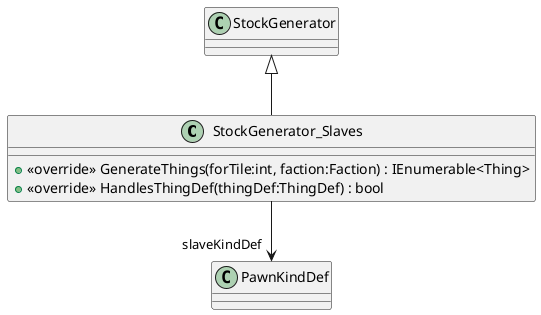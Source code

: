 @startuml
class StockGenerator_Slaves {
    + <<override>> GenerateThings(forTile:int, faction:Faction) : IEnumerable<Thing>
    + <<override>> HandlesThingDef(thingDef:ThingDef) : bool
}
StockGenerator <|-- StockGenerator_Slaves
StockGenerator_Slaves --> "slaveKindDef" PawnKindDef
@enduml
